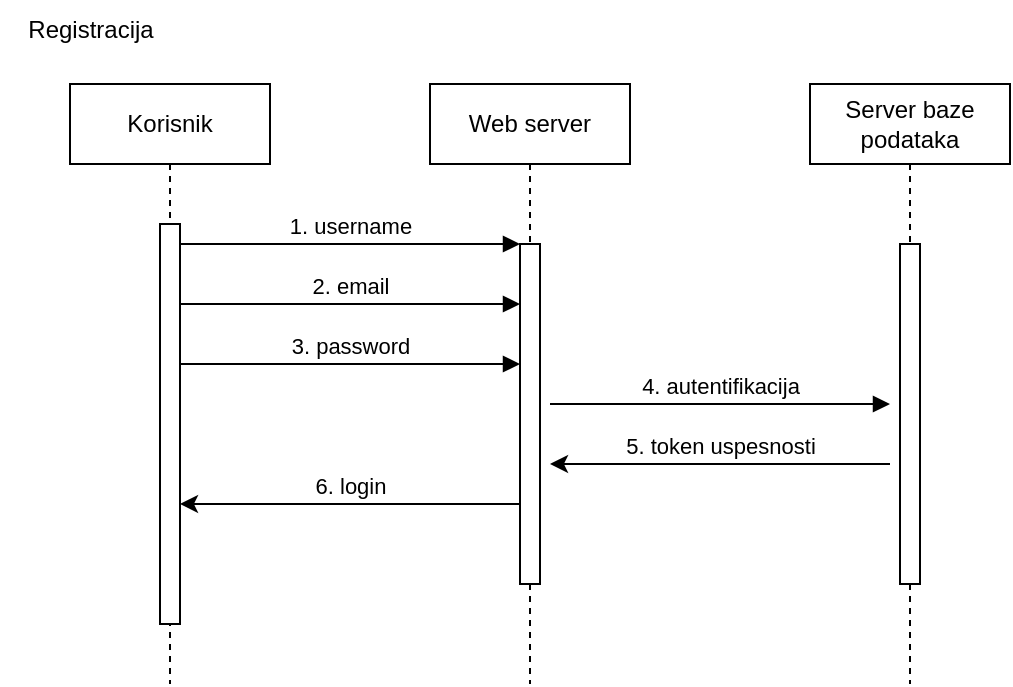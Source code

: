 <mxfile version="23.1.1" type="device" pages="9">
  <diagram name="REgistracija" id="2YBvvXClWsGukQMizWep">
    <mxGraphModel dx="1434" dy="746" grid="1" gridSize="10" guides="1" tooltips="1" connect="1" arrows="1" fold="1" page="1" pageScale="1" pageWidth="850" pageHeight="1100" math="0" shadow="0">
      <root>
        <mxCell id="0" />
        <mxCell id="1" parent="0" />
        <mxCell id="aM9ryv3xv72pqoxQDRHE-1" value="Korisnik" style="shape=umlLifeline;perimeter=lifelinePerimeter;whiteSpace=wrap;html=1;container=0;dropTarget=0;collapsible=0;recursiveResize=0;outlineConnect=0;portConstraint=eastwest;newEdgeStyle={&quot;edgeStyle&quot;:&quot;elbowEdgeStyle&quot;,&quot;elbow&quot;:&quot;vertical&quot;,&quot;curved&quot;:0,&quot;rounded&quot;:0};" parent="1" vertex="1">
          <mxGeometry x="100" y="160" width="100" height="300" as="geometry" />
        </mxCell>
        <mxCell id="aM9ryv3xv72pqoxQDRHE-2" value="" style="html=1;points=[];perimeter=orthogonalPerimeter;outlineConnect=0;targetShapes=umlLifeline;portConstraint=eastwest;newEdgeStyle={&quot;edgeStyle&quot;:&quot;elbowEdgeStyle&quot;,&quot;elbow&quot;:&quot;vertical&quot;,&quot;curved&quot;:0,&quot;rounded&quot;:0};" parent="aM9ryv3xv72pqoxQDRHE-1" vertex="1">
          <mxGeometry x="45" y="70" width="10" height="200" as="geometry" />
        </mxCell>
        <mxCell id="aM9ryv3xv72pqoxQDRHE-5" value="Web server" style="shape=umlLifeline;perimeter=lifelinePerimeter;whiteSpace=wrap;html=1;container=0;dropTarget=0;collapsible=0;recursiveResize=0;outlineConnect=0;portConstraint=eastwest;newEdgeStyle={&quot;edgeStyle&quot;:&quot;elbowEdgeStyle&quot;,&quot;elbow&quot;:&quot;vertical&quot;,&quot;curved&quot;:0,&quot;rounded&quot;:0};" parent="1" vertex="1">
          <mxGeometry x="280" y="160" width="100" height="300" as="geometry" />
        </mxCell>
        <mxCell id="aM9ryv3xv72pqoxQDRHE-6" value="" style="html=1;points=[];perimeter=orthogonalPerimeter;outlineConnect=0;targetShapes=umlLifeline;portConstraint=eastwest;newEdgeStyle={&quot;edgeStyle&quot;:&quot;elbowEdgeStyle&quot;,&quot;elbow&quot;:&quot;vertical&quot;,&quot;curved&quot;:0,&quot;rounded&quot;:0};" parent="aM9ryv3xv72pqoxQDRHE-5" vertex="1">
          <mxGeometry x="45" y="80" width="10" height="170" as="geometry" />
        </mxCell>
        <mxCell id="aM9ryv3xv72pqoxQDRHE-7" value="1. username" style="html=1;verticalAlign=bottom;endArrow=block;edgeStyle=elbowEdgeStyle;elbow=vertical;curved=0;rounded=0;" parent="1" source="aM9ryv3xv72pqoxQDRHE-2" target="aM9ryv3xv72pqoxQDRHE-6" edge="1">
          <mxGeometry relative="1" as="geometry">
            <mxPoint x="255" y="250" as="sourcePoint" />
            <Array as="points">
              <mxPoint x="240" y="240" />
            </Array>
          </mxGeometry>
        </mxCell>
        <mxCell id="3TdVH7qiWLZgvdQ-yT3I-3" value="Server baze podataka" style="shape=umlLifeline;perimeter=lifelinePerimeter;whiteSpace=wrap;html=1;container=0;dropTarget=0;collapsible=0;recursiveResize=0;outlineConnect=0;portConstraint=eastwest;newEdgeStyle={&quot;edgeStyle&quot;:&quot;elbowEdgeStyle&quot;,&quot;elbow&quot;:&quot;vertical&quot;,&quot;curved&quot;:0,&quot;rounded&quot;:0};" parent="1" vertex="1">
          <mxGeometry x="470" y="160" width="100" height="300" as="geometry" />
        </mxCell>
        <mxCell id="3TdVH7qiWLZgvdQ-yT3I-4" value="" style="html=1;points=[];perimeter=orthogonalPerimeter;outlineConnect=0;targetShapes=umlLifeline;portConstraint=eastwest;newEdgeStyle={&quot;edgeStyle&quot;:&quot;elbowEdgeStyle&quot;,&quot;elbow&quot;:&quot;vertical&quot;,&quot;curved&quot;:0,&quot;rounded&quot;:0};" parent="3TdVH7qiWLZgvdQ-yT3I-3" vertex="1">
          <mxGeometry x="45" y="80" width="10" height="170" as="geometry" />
        </mxCell>
        <mxCell id="3TdVH7qiWLZgvdQ-yT3I-5" value="Registracija" style="text;html=1;align=center;verticalAlign=middle;resizable=0;points=[];autosize=1;strokeColor=none;fillColor=none;" parent="1" vertex="1">
          <mxGeometry x="65" y="118" width="90" height="30" as="geometry" />
        </mxCell>
        <mxCell id="3TdVH7qiWLZgvdQ-yT3I-6" value="2. email" style="html=1;verticalAlign=bottom;endArrow=block;edgeStyle=elbowEdgeStyle;elbow=vertical;curved=0;rounded=0;" parent="1" edge="1">
          <mxGeometry relative="1" as="geometry">
            <mxPoint x="155" y="270" as="sourcePoint" />
            <Array as="points">
              <mxPoint x="240" y="270" />
            </Array>
            <mxPoint x="325" y="270" as="targetPoint" />
          </mxGeometry>
        </mxCell>
        <mxCell id="3TdVH7qiWLZgvdQ-yT3I-7" value="3. password" style="html=1;verticalAlign=bottom;endArrow=block;edgeStyle=elbowEdgeStyle;elbow=vertical;curved=0;rounded=0;" parent="1" edge="1">
          <mxGeometry relative="1" as="geometry">
            <mxPoint x="155" y="300" as="sourcePoint" />
            <Array as="points">
              <mxPoint x="240" y="300" />
            </Array>
            <mxPoint x="325" y="300" as="targetPoint" />
          </mxGeometry>
        </mxCell>
        <mxCell id="3TdVH7qiWLZgvdQ-yT3I-8" value="4. autentifikacija" style="html=1;verticalAlign=bottom;endArrow=block;edgeStyle=elbowEdgeStyle;elbow=vertical;curved=0;rounded=0;" parent="1" edge="1">
          <mxGeometry relative="1" as="geometry">
            <mxPoint x="340" y="320" as="sourcePoint" />
            <Array as="points">
              <mxPoint x="425" y="320" />
            </Array>
            <mxPoint x="510" y="320" as="targetPoint" />
          </mxGeometry>
        </mxCell>
        <mxCell id="3TdVH7qiWLZgvdQ-yT3I-10" value="5. token uspesnosti" style="html=1;verticalAlign=bottom;endArrow=none;edgeStyle=elbowEdgeStyle;elbow=vertical;curved=0;rounded=0;startArrow=classic;startFill=1;endFill=0;" parent="1" edge="1">
          <mxGeometry relative="1" as="geometry">
            <mxPoint x="340" y="350" as="sourcePoint" />
            <Array as="points">
              <mxPoint x="425" y="350" />
            </Array>
            <mxPoint x="510" y="350" as="targetPoint" />
          </mxGeometry>
        </mxCell>
        <mxCell id="3TdVH7qiWLZgvdQ-yT3I-11" value="6. login" style="html=1;verticalAlign=bottom;endArrow=none;edgeStyle=elbowEdgeStyle;elbow=vertical;curved=0;rounded=0;startArrow=classic;startFill=1;endFill=0;" parent="1" edge="1">
          <mxGeometry x="0.002" relative="1" as="geometry">
            <mxPoint x="155" y="370" as="sourcePoint" />
            <Array as="points">
              <mxPoint x="240" y="370" />
            </Array>
            <mxPoint x="325" y="370" as="targetPoint" />
            <mxPoint as="offset" />
          </mxGeometry>
        </mxCell>
      </root>
    </mxGraphModel>
  </diagram>
  <diagram id="JljiP72Y0FY61NSvbuGk" name="login">
    <mxGraphModel dx="1434" dy="746" grid="1" gridSize="10" guides="1" tooltips="1" connect="1" arrows="1" fold="1" page="1" pageScale="1" pageWidth="827" pageHeight="1169" math="0" shadow="0">
      <root>
        <mxCell id="0" />
        <mxCell id="1" parent="0" />
        <mxCell id="v1pTGe6G8Qlj0OJYe4Kr-1" value="Korisnik" style="shape=umlLifeline;perimeter=lifelinePerimeter;whiteSpace=wrap;html=1;container=0;dropTarget=0;collapsible=0;recursiveResize=0;outlineConnect=0;portConstraint=eastwest;newEdgeStyle={&quot;edgeStyle&quot;:&quot;elbowEdgeStyle&quot;,&quot;elbow&quot;:&quot;vertical&quot;,&quot;curved&quot;:0,&quot;rounded&quot;:0};" parent="1" vertex="1">
          <mxGeometry x="100" y="160" width="100" height="300" as="geometry" />
        </mxCell>
        <mxCell id="v1pTGe6G8Qlj0OJYe4Kr-2" value="" style="html=1;points=[];perimeter=orthogonalPerimeter;outlineConnect=0;targetShapes=umlLifeline;portConstraint=eastwest;newEdgeStyle={&quot;edgeStyle&quot;:&quot;elbowEdgeStyle&quot;,&quot;elbow&quot;:&quot;vertical&quot;,&quot;curved&quot;:0,&quot;rounded&quot;:0};" parent="v1pTGe6G8Qlj0OJYe4Kr-1" vertex="1">
          <mxGeometry x="45" y="70" width="10" height="200" as="geometry" />
        </mxCell>
        <mxCell id="v1pTGe6G8Qlj0OJYe4Kr-3" value="Web server" style="shape=umlLifeline;perimeter=lifelinePerimeter;whiteSpace=wrap;html=1;container=0;dropTarget=0;collapsible=0;recursiveResize=0;outlineConnect=0;portConstraint=eastwest;newEdgeStyle={&quot;edgeStyle&quot;:&quot;elbowEdgeStyle&quot;,&quot;elbow&quot;:&quot;vertical&quot;,&quot;curved&quot;:0,&quot;rounded&quot;:0};" parent="1" vertex="1">
          <mxGeometry x="280" y="160" width="100" height="300" as="geometry" />
        </mxCell>
        <mxCell id="v1pTGe6G8Qlj0OJYe4Kr-4" value="" style="html=1;points=[];perimeter=orthogonalPerimeter;outlineConnect=0;targetShapes=umlLifeline;portConstraint=eastwest;newEdgeStyle={&quot;edgeStyle&quot;:&quot;elbowEdgeStyle&quot;,&quot;elbow&quot;:&quot;vertical&quot;,&quot;curved&quot;:0,&quot;rounded&quot;:0};" parent="v1pTGe6G8Qlj0OJYe4Kr-3" vertex="1">
          <mxGeometry x="45" y="80" width="10" height="170" as="geometry" />
        </mxCell>
        <mxCell id="v1pTGe6G8Qlj0OJYe4Kr-5" value="1. username" style="html=1;verticalAlign=bottom;endArrow=block;edgeStyle=elbowEdgeStyle;elbow=vertical;curved=0;rounded=0;" parent="1" source="v1pTGe6G8Qlj0OJYe4Kr-2" target="v1pTGe6G8Qlj0OJYe4Kr-4" edge="1">
          <mxGeometry relative="1" as="geometry">
            <mxPoint x="255" y="250" as="sourcePoint" />
            <Array as="points">
              <mxPoint x="240" y="240" />
            </Array>
          </mxGeometry>
        </mxCell>
        <mxCell id="v1pTGe6G8Qlj0OJYe4Kr-6" value="Server baze podataka" style="shape=umlLifeline;perimeter=lifelinePerimeter;whiteSpace=wrap;html=1;container=0;dropTarget=0;collapsible=0;recursiveResize=0;outlineConnect=0;portConstraint=eastwest;newEdgeStyle={&quot;edgeStyle&quot;:&quot;elbowEdgeStyle&quot;,&quot;elbow&quot;:&quot;vertical&quot;,&quot;curved&quot;:0,&quot;rounded&quot;:0};" parent="1" vertex="1">
          <mxGeometry x="470" y="160" width="100" height="300" as="geometry" />
        </mxCell>
        <mxCell id="v1pTGe6G8Qlj0OJYe4Kr-7" value="" style="html=1;points=[];perimeter=orthogonalPerimeter;outlineConnect=0;targetShapes=umlLifeline;portConstraint=eastwest;newEdgeStyle={&quot;edgeStyle&quot;:&quot;elbowEdgeStyle&quot;,&quot;elbow&quot;:&quot;vertical&quot;,&quot;curved&quot;:0,&quot;rounded&quot;:0};" parent="v1pTGe6G8Qlj0OJYe4Kr-6" vertex="1">
          <mxGeometry x="45" y="80" width="10" height="170" as="geometry" />
        </mxCell>
        <mxCell id="v1pTGe6G8Qlj0OJYe4Kr-8" value="Login" style="text;html=1;align=center;verticalAlign=middle;resizable=0;points=[];autosize=1;strokeColor=none;fillColor=none;" parent="1" vertex="1">
          <mxGeometry x="85" y="118" width="50" height="30" as="geometry" />
        </mxCell>
        <mxCell id="v1pTGe6G8Qlj0OJYe4Kr-10" value="2. password" style="html=1;verticalAlign=bottom;endArrow=block;edgeStyle=elbowEdgeStyle;elbow=vertical;curved=0;rounded=0;" parent="1" edge="1">
          <mxGeometry relative="1" as="geometry">
            <mxPoint x="155" y="300" as="sourcePoint" />
            <Array as="points">
              <mxPoint x="240" y="300" />
            </Array>
            <mxPoint x="325" y="300" as="targetPoint" />
          </mxGeometry>
        </mxCell>
        <mxCell id="v1pTGe6G8Qlj0OJYe4Kr-11" value="3. autentifikacija" style="html=1;verticalAlign=bottom;endArrow=block;edgeStyle=elbowEdgeStyle;elbow=vertical;curved=0;rounded=0;" parent="1" edge="1">
          <mxGeometry relative="1" as="geometry">
            <mxPoint x="340" y="320" as="sourcePoint" />
            <Array as="points">
              <mxPoint x="425" y="320" />
            </Array>
            <mxPoint x="510" y="320" as="targetPoint" />
          </mxGeometry>
        </mxCell>
        <mxCell id="v1pTGe6G8Qlj0OJYe4Kr-12" value="4. token uspesnosti" style="html=1;verticalAlign=bottom;endArrow=none;edgeStyle=elbowEdgeStyle;elbow=vertical;curved=0;rounded=0;startArrow=classic;startFill=1;endFill=0;" parent="1" edge="1">
          <mxGeometry relative="1" as="geometry">
            <mxPoint x="340" y="350" as="sourcePoint" />
            <Array as="points">
              <mxPoint x="425" y="350" />
            </Array>
            <mxPoint x="510" y="350" as="targetPoint" />
          </mxGeometry>
        </mxCell>
        <mxCell id="v1pTGe6G8Qlj0OJYe4Kr-13" value="5. početna stranica" style="html=1;verticalAlign=bottom;endArrow=none;edgeStyle=elbowEdgeStyle;elbow=vertical;curved=0;rounded=0;startArrow=classic;startFill=1;endFill=0;" parent="1" edge="1">
          <mxGeometry x="0.002" relative="1" as="geometry">
            <mxPoint x="155" y="370" as="sourcePoint" />
            <Array as="points">
              <mxPoint x="240" y="370" />
            </Array>
            <mxPoint x="325" y="370" as="targetPoint" />
            <mxPoint as="offset" />
          </mxGeometry>
        </mxCell>
      </root>
    </mxGraphModel>
  </diagram>
  <diagram id="O-oDlVrFE5S7ze4-9TcG" name="Kreiranjekurseva">
    <mxGraphModel dx="1434" dy="746" grid="1" gridSize="10" guides="1" tooltips="1" connect="1" arrows="1" fold="1" page="1" pageScale="1" pageWidth="827" pageHeight="1169" math="0" shadow="0">
      <root>
        <mxCell id="0" />
        <mxCell id="1" parent="0" />
        <mxCell id="4GGPjOei5-OUuykn87VU-1" value="Korisnik" style="shape=umlLifeline;perimeter=lifelinePerimeter;whiteSpace=wrap;html=1;container=0;dropTarget=0;collapsible=0;recursiveResize=0;outlineConnect=0;portConstraint=eastwest;newEdgeStyle={&quot;edgeStyle&quot;:&quot;elbowEdgeStyle&quot;,&quot;elbow&quot;:&quot;vertical&quot;,&quot;curved&quot;:0,&quot;rounded&quot;:0};" parent="1" vertex="1">
          <mxGeometry x="100" y="160" width="100" height="300" as="geometry" />
        </mxCell>
        <mxCell id="4GGPjOei5-OUuykn87VU-2" value="" style="html=1;points=[];perimeter=orthogonalPerimeter;outlineConnect=0;targetShapes=umlLifeline;portConstraint=eastwest;newEdgeStyle={&quot;edgeStyle&quot;:&quot;elbowEdgeStyle&quot;,&quot;elbow&quot;:&quot;vertical&quot;,&quot;curved&quot;:0,&quot;rounded&quot;:0};" parent="4GGPjOei5-OUuykn87VU-1" vertex="1">
          <mxGeometry x="45" y="70" width="10" height="200" as="geometry" />
        </mxCell>
        <mxCell id="4GGPjOei5-OUuykn87VU-3" value="Web server" style="shape=umlLifeline;perimeter=lifelinePerimeter;whiteSpace=wrap;html=1;container=0;dropTarget=0;collapsible=0;recursiveResize=0;outlineConnect=0;portConstraint=eastwest;newEdgeStyle={&quot;edgeStyle&quot;:&quot;elbowEdgeStyle&quot;,&quot;elbow&quot;:&quot;vertical&quot;,&quot;curved&quot;:0,&quot;rounded&quot;:0};" parent="1" vertex="1">
          <mxGeometry x="280" y="160" width="100" height="300" as="geometry" />
        </mxCell>
        <mxCell id="4GGPjOei5-OUuykn87VU-4" value="" style="html=1;points=[];perimeter=orthogonalPerimeter;outlineConnect=0;targetShapes=umlLifeline;portConstraint=eastwest;newEdgeStyle={&quot;edgeStyle&quot;:&quot;elbowEdgeStyle&quot;,&quot;elbow&quot;:&quot;vertical&quot;,&quot;curved&quot;:0,&quot;rounded&quot;:0};" parent="4GGPjOei5-OUuykn87VU-3" vertex="1">
          <mxGeometry x="45" y="80" width="10" height="170" as="geometry" />
        </mxCell>
        <mxCell id="4GGPjOei5-OUuykn87VU-5" value="1. podaci o kursu" style="html=1;verticalAlign=bottom;endArrow=block;edgeStyle=elbowEdgeStyle;elbow=vertical;curved=0;rounded=0;" parent="1" source="4GGPjOei5-OUuykn87VU-2" target="4GGPjOei5-OUuykn87VU-4" edge="1">
          <mxGeometry relative="1" as="geometry">
            <mxPoint x="255" y="250" as="sourcePoint" />
            <Array as="points">
              <mxPoint x="240" y="240" />
            </Array>
          </mxGeometry>
        </mxCell>
        <mxCell id="4GGPjOei5-OUuykn87VU-6" value="Server baze podataka" style="shape=umlLifeline;perimeter=lifelinePerimeter;whiteSpace=wrap;html=1;container=0;dropTarget=0;collapsible=0;recursiveResize=0;outlineConnect=0;portConstraint=eastwest;newEdgeStyle={&quot;edgeStyle&quot;:&quot;elbowEdgeStyle&quot;,&quot;elbow&quot;:&quot;vertical&quot;,&quot;curved&quot;:0,&quot;rounded&quot;:0};" parent="1" vertex="1">
          <mxGeometry x="470" y="160" width="100" height="300" as="geometry" />
        </mxCell>
        <mxCell id="4GGPjOei5-OUuykn87VU-7" value="" style="html=1;points=[];perimeter=orthogonalPerimeter;outlineConnect=0;targetShapes=umlLifeline;portConstraint=eastwest;newEdgeStyle={&quot;edgeStyle&quot;:&quot;elbowEdgeStyle&quot;,&quot;elbow&quot;:&quot;vertical&quot;,&quot;curved&quot;:0,&quot;rounded&quot;:0};" parent="4GGPjOei5-OUuykn87VU-6" vertex="1">
          <mxGeometry x="45" y="80" width="10" height="170" as="geometry" />
        </mxCell>
        <mxCell id="4GGPjOei5-OUuykn87VU-8" value="Kreiranje kursa (admin)" style="text;html=1;align=center;verticalAlign=middle;resizable=0;points=[];autosize=1;strokeColor=none;fillColor=none;" parent="1" vertex="1">
          <mxGeometry x="35" y="118" width="150" height="30" as="geometry" />
        </mxCell>
        <mxCell id="4GGPjOei5-OUuykn87VU-11" value="2. dodavanje u bazu" style="html=1;verticalAlign=bottom;endArrow=block;edgeStyle=elbowEdgeStyle;elbow=vertical;curved=0;rounded=0;" parent="1" edge="1">
          <mxGeometry relative="1" as="geometry">
            <mxPoint x="340" y="320" as="sourcePoint" />
            <Array as="points">
              <mxPoint x="425" y="320" />
            </Array>
            <mxPoint x="510" y="320" as="targetPoint" />
          </mxGeometry>
        </mxCell>
        <mxCell id="_aW0lCW29etLEhAonlcT-1" value="3. početna stranica" style="html=1;verticalAlign=bottom;endArrow=none;edgeStyle=elbowEdgeStyle;elbow=vertical;curved=0;rounded=0;startArrow=classic;startFill=1;endFill=0;" parent="1" edge="1">
          <mxGeometry x="0.002" relative="1" as="geometry">
            <mxPoint x="155" y="370" as="sourcePoint" />
            <Array as="points">
              <mxPoint x="240" y="370" />
            </Array>
            <mxPoint x="325" y="370" as="targetPoint" />
            <mxPoint as="offset" />
          </mxGeometry>
        </mxCell>
      </root>
    </mxGraphModel>
  </diagram>
  <diagram id="i7LvIbNLsFme_Bk2Y-c9" name="dodati">
    <mxGraphModel dx="1434" dy="746" grid="1" gridSize="10" guides="1" tooltips="1" connect="1" arrows="1" fold="1" page="1" pageScale="1" pageWidth="827" pageHeight="1169" math="0" shadow="0">
      <root>
        <mxCell id="0" />
        <mxCell id="1" parent="0" />
        <mxCell id="n5LnUBywWtIaUaXwWhBe-1" value="Korisnik" style="shape=umlLifeline;perimeter=lifelinePerimeter;whiteSpace=wrap;html=1;container=0;dropTarget=0;collapsible=0;recursiveResize=0;outlineConnect=0;portConstraint=eastwest;newEdgeStyle={&quot;edgeStyle&quot;:&quot;elbowEdgeStyle&quot;,&quot;elbow&quot;:&quot;vertical&quot;,&quot;curved&quot;:0,&quot;rounded&quot;:0};" parent="1" vertex="1">
          <mxGeometry x="100" y="160" width="100" height="300" as="geometry" />
        </mxCell>
        <mxCell id="n5LnUBywWtIaUaXwWhBe-2" value="" style="html=1;points=[];perimeter=orthogonalPerimeter;outlineConnect=0;targetShapes=umlLifeline;portConstraint=eastwest;newEdgeStyle={&quot;edgeStyle&quot;:&quot;elbowEdgeStyle&quot;,&quot;elbow&quot;:&quot;vertical&quot;,&quot;curved&quot;:0,&quot;rounded&quot;:0};" parent="n5LnUBywWtIaUaXwWhBe-1" vertex="1">
          <mxGeometry x="45" y="70" width="10" height="200" as="geometry" />
        </mxCell>
        <mxCell id="n5LnUBywWtIaUaXwWhBe-3" value="Web server" style="shape=umlLifeline;perimeter=lifelinePerimeter;whiteSpace=wrap;html=1;container=0;dropTarget=0;collapsible=0;recursiveResize=0;outlineConnect=0;portConstraint=eastwest;newEdgeStyle={&quot;edgeStyle&quot;:&quot;elbowEdgeStyle&quot;,&quot;elbow&quot;:&quot;vertical&quot;,&quot;curved&quot;:0,&quot;rounded&quot;:0};" parent="1" vertex="1">
          <mxGeometry x="280" y="160" width="100" height="300" as="geometry" />
        </mxCell>
        <mxCell id="n5LnUBywWtIaUaXwWhBe-4" value="" style="html=1;points=[];perimeter=orthogonalPerimeter;outlineConnect=0;targetShapes=umlLifeline;portConstraint=eastwest;newEdgeStyle={&quot;edgeStyle&quot;:&quot;elbowEdgeStyle&quot;,&quot;elbow&quot;:&quot;vertical&quot;,&quot;curved&quot;:0,&quot;rounded&quot;:0};" parent="n5LnUBywWtIaUaXwWhBe-3" vertex="1">
          <mxGeometry x="45" y="80" width="10" height="170" as="geometry" />
        </mxCell>
        <mxCell id="n5LnUBywWtIaUaXwWhBe-5" value="1. izbor kursa" style="html=1;verticalAlign=bottom;endArrow=block;edgeStyle=elbowEdgeStyle;elbow=vertical;curved=0;rounded=0;" parent="1" source="n5LnUBywWtIaUaXwWhBe-2" target="n5LnUBywWtIaUaXwWhBe-4" edge="1">
          <mxGeometry relative="1" as="geometry">
            <mxPoint x="255" y="250" as="sourcePoint" />
            <Array as="points">
              <mxPoint x="240" y="240" />
            </Array>
          </mxGeometry>
        </mxCell>
        <mxCell id="n5LnUBywWtIaUaXwWhBe-6" value="Server baze podataka" style="shape=umlLifeline;perimeter=lifelinePerimeter;whiteSpace=wrap;html=1;container=0;dropTarget=0;collapsible=0;recursiveResize=0;outlineConnect=0;portConstraint=eastwest;newEdgeStyle={&quot;edgeStyle&quot;:&quot;elbowEdgeStyle&quot;,&quot;elbow&quot;:&quot;vertical&quot;,&quot;curved&quot;:0,&quot;rounded&quot;:0};" parent="1" vertex="1">
          <mxGeometry x="470" y="160" width="100" height="300" as="geometry" />
        </mxCell>
        <mxCell id="n5LnUBywWtIaUaXwWhBe-7" value="" style="html=1;points=[];perimeter=orthogonalPerimeter;outlineConnect=0;targetShapes=umlLifeline;portConstraint=eastwest;newEdgeStyle={&quot;edgeStyle&quot;:&quot;elbowEdgeStyle&quot;,&quot;elbow&quot;:&quot;vertical&quot;,&quot;curved&quot;:0,&quot;rounded&quot;:0};" parent="n5LnUBywWtIaUaXwWhBe-6" vertex="1">
          <mxGeometry x="45" y="80" width="10" height="170" as="geometry" />
        </mxCell>
        <mxCell id="n5LnUBywWtIaUaXwWhBe-8" value="Dodati kurs u moje kurseve" style="text;html=1;align=center;verticalAlign=middle;resizable=0;points=[];autosize=1;strokeColor=none;fillColor=none;" parent="1" vertex="1">
          <mxGeometry x="25" y="118" width="170" height="30" as="geometry" />
        </mxCell>
        <mxCell id="n5LnUBywWtIaUaXwWhBe-11" value="2. dodavanje u bazu" style="html=1;verticalAlign=bottom;endArrow=block;edgeStyle=elbowEdgeStyle;elbow=vertical;curved=0;rounded=0;" parent="1" edge="1">
          <mxGeometry relative="1" as="geometry">
            <mxPoint x="340" y="320" as="sourcePoint" />
            <Array as="points">
              <mxPoint x="425" y="320" />
            </Array>
            <mxPoint x="510" y="320" as="targetPoint" />
          </mxGeometry>
        </mxCell>
        <mxCell id="n5LnUBywWtIaUaXwWhBe-13" value="3. početna stranica" style="html=1;verticalAlign=bottom;endArrow=none;edgeStyle=elbowEdgeStyle;elbow=vertical;curved=0;rounded=0;startArrow=classic;startFill=1;endFill=0;" parent="1" edge="1">
          <mxGeometry relative="1" as="geometry">
            <mxPoint x="155" y="370" as="sourcePoint" />
            <Array as="points">
              <mxPoint x="240" y="370" />
            </Array>
            <mxPoint x="325" y="370" as="targetPoint" />
          </mxGeometry>
        </mxCell>
      </root>
    </mxGraphModel>
  </diagram>
  <diagram id="TjKFazE4wa3N0nHxAXCo" name="CSV">
    <mxGraphModel dx="1434" dy="746" grid="1" gridSize="10" guides="1" tooltips="1" connect="1" arrows="1" fold="1" page="1" pageScale="1" pageWidth="827" pageHeight="1169" math="0" shadow="0">
      <root>
        <mxCell id="0" />
        <mxCell id="1" parent="0" />
        <mxCell id="j8xfpLl-ZdM5AnC6S1j6-1" value="Korisnik" style="shape=umlLifeline;perimeter=lifelinePerimeter;whiteSpace=wrap;html=1;container=0;dropTarget=0;collapsible=0;recursiveResize=0;outlineConnect=0;portConstraint=eastwest;newEdgeStyle={&quot;edgeStyle&quot;:&quot;elbowEdgeStyle&quot;,&quot;elbow&quot;:&quot;vertical&quot;,&quot;curved&quot;:0,&quot;rounded&quot;:0};" parent="1" vertex="1">
          <mxGeometry x="100" y="160" width="100" height="300" as="geometry" />
        </mxCell>
        <mxCell id="j8xfpLl-ZdM5AnC6S1j6-2" value="" style="html=1;points=[];perimeter=orthogonalPerimeter;outlineConnect=0;targetShapes=umlLifeline;portConstraint=eastwest;newEdgeStyle={&quot;edgeStyle&quot;:&quot;elbowEdgeStyle&quot;,&quot;elbow&quot;:&quot;vertical&quot;,&quot;curved&quot;:0,&quot;rounded&quot;:0};" parent="j8xfpLl-ZdM5AnC6S1j6-1" vertex="1">
          <mxGeometry x="45" y="70" width="10" height="200" as="geometry" />
        </mxCell>
        <mxCell id="j8xfpLl-ZdM5AnC6S1j6-3" value="Web server" style="shape=umlLifeline;perimeter=lifelinePerimeter;whiteSpace=wrap;html=1;container=0;dropTarget=0;collapsible=0;recursiveResize=0;outlineConnect=0;portConstraint=eastwest;newEdgeStyle={&quot;edgeStyle&quot;:&quot;elbowEdgeStyle&quot;,&quot;elbow&quot;:&quot;vertical&quot;,&quot;curved&quot;:0,&quot;rounded&quot;:0};" parent="1" vertex="1">
          <mxGeometry x="280" y="160" width="100" height="300" as="geometry" />
        </mxCell>
        <mxCell id="j8xfpLl-ZdM5AnC6S1j6-4" value="" style="html=1;points=[];perimeter=orthogonalPerimeter;outlineConnect=0;targetShapes=umlLifeline;portConstraint=eastwest;newEdgeStyle={&quot;edgeStyle&quot;:&quot;elbowEdgeStyle&quot;,&quot;elbow&quot;:&quot;vertical&quot;,&quot;curved&quot;:0,&quot;rounded&quot;:0};" parent="j8xfpLl-ZdM5AnC6S1j6-3" vertex="1">
          <mxGeometry x="45" y="80" width="10" height="170" as="geometry" />
        </mxCell>
        <mxCell id="j8xfpLl-ZdM5AnC6S1j6-5" value="1. izvoz" style="html=1;verticalAlign=bottom;endArrow=block;edgeStyle=elbowEdgeStyle;elbow=vertical;curved=0;rounded=0;" parent="1" source="j8xfpLl-ZdM5AnC6S1j6-2" target="j8xfpLl-ZdM5AnC6S1j6-4" edge="1">
          <mxGeometry relative="1" as="geometry">
            <mxPoint x="255" y="250" as="sourcePoint" />
            <Array as="points">
              <mxPoint x="240" y="240" />
            </Array>
          </mxGeometry>
        </mxCell>
        <mxCell id="j8xfpLl-ZdM5AnC6S1j6-6" value="Server baze podataka" style="shape=umlLifeline;perimeter=lifelinePerimeter;whiteSpace=wrap;html=1;container=0;dropTarget=0;collapsible=0;recursiveResize=0;outlineConnect=0;portConstraint=eastwest;newEdgeStyle={&quot;edgeStyle&quot;:&quot;elbowEdgeStyle&quot;,&quot;elbow&quot;:&quot;vertical&quot;,&quot;curved&quot;:0,&quot;rounded&quot;:0};" parent="1" vertex="1">
          <mxGeometry x="470" y="160" width="100" height="300" as="geometry" />
        </mxCell>
        <mxCell id="j8xfpLl-ZdM5AnC6S1j6-7" value="" style="html=1;points=[];perimeter=orthogonalPerimeter;outlineConnect=0;targetShapes=umlLifeline;portConstraint=eastwest;newEdgeStyle={&quot;edgeStyle&quot;:&quot;elbowEdgeStyle&quot;,&quot;elbow&quot;:&quot;vertical&quot;,&quot;curved&quot;:0,&quot;rounded&quot;:0};" parent="j8xfpLl-ZdM5AnC6S1j6-6" vertex="1">
          <mxGeometry x="45" y="80" width="10" height="170" as="geometry" />
        </mxCell>
        <mxCell id="j8xfpLl-ZdM5AnC6S1j6-8" value="Izvoz CSV" style="text;html=1;align=center;verticalAlign=middle;resizable=0;points=[];autosize=1;strokeColor=none;fillColor=none;" parent="1" vertex="1">
          <mxGeometry x="70" y="118" width="80" height="30" as="geometry" />
        </mxCell>
        <mxCell id="j8xfpLl-ZdM5AnC6S1j6-9" value="2. upit bazi" style="html=1;verticalAlign=bottom;endArrow=block;edgeStyle=elbowEdgeStyle;elbow=horizontal;curved=0;rounded=0;" parent="1" edge="1">
          <mxGeometry relative="1" as="geometry">
            <mxPoint x="340" y="320" as="sourcePoint" />
            <Array as="points">
              <mxPoint x="425" y="320" />
            </Array>
            <mxPoint x="510" y="320" as="targetPoint" />
          </mxGeometry>
        </mxCell>
        <mxCell id="j8xfpLl-ZdM5AnC6S1j6-10" value="3. CSV dokument" style="html=1;verticalAlign=bottom;endArrow=none;edgeStyle=elbowEdgeStyle;elbow=vertical;curved=0;rounded=0;startArrow=classic;startFill=1;endFill=0;" parent="1" edge="1">
          <mxGeometry relative="1" as="geometry">
            <mxPoint x="155" y="370" as="sourcePoint" />
            <Array as="points">
              <mxPoint x="240" y="370" />
            </Array>
            <mxPoint x="325" y="370" as="targetPoint" />
          </mxGeometry>
        </mxCell>
        <mxCell id="j8xfpLl-ZdM5AnC6S1j6-11" value="" style="html=1;verticalAlign=bottom;endArrow=none;edgeStyle=elbowEdgeStyle;elbow=vertical;curved=0;rounded=0;startArrow=classic;startFill=1;endFill=0;" parent="1" edge="1">
          <mxGeometry relative="1" as="geometry">
            <mxPoint x="340" y="340" as="sourcePoint" />
            <Array as="points">
              <mxPoint x="425" y="340" />
            </Array>
            <mxPoint x="510" y="340" as="targetPoint" />
          </mxGeometry>
        </mxCell>
      </root>
    </mxGraphModel>
  </diagram>
  <diagram id="-Sjj4tvWGIHnv-kEo1Z0" name="pretraga">
    <mxGraphModel dx="1434" dy="746" grid="1" gridSize="10" guides="1" tooltips="1" connect="1" arrows="1" fold="1" page="1" pageScale="1" pageWidth="827" pageHeight="1169" math="0" shadow="0">
      <root>
        <mxCell id="0" />
        <mxCell id="1" parent="0" />
        <mxCell id="NWt4U4b9o_1YItfjKk25-1" value="Korisnik" style="shape=umlLifeline;perimeter=lifelinePerimeter;whiteSpace=wrap;html=1;container=0;dropTarget=0;collapsible=0;recursiveResize=0;outlineConnect=0;portConstraint=eastwest;newEdgeStyle={&quot;edgeStyle&quot;:&quot;elbowEdgeStyle&quot;,&quot;elbow&quot;:&quot;vertical&quot;,&quot;curved&quot;:0,&quot;rounded&quot;:0};" parent="1" vertex="1">
          <mxGeometry x="100" y="160" width="100" height="300" as="geometry" />
        </mxCell>
        <mxCell id="NWt4U4b9o_1YItfjKk25-2" value="" style="html=1;points=[];perimeter=orthogonalPerimeter;outlineConnect=0;targetShapes=umlLifeline;portConstraint=eastwest;newEdgeStyle={&quot;edgeStyle&quot;:&quot;elbowEdgeStyle&quot;,&quot;elbow&quot;:&quot;vertical&quot;,&quot;curved&quot;:0,&quot;rounded&quot;:0};" parent="NWt4U4b9o_1YItfjKk25-1" vertex="1">
          <mxGeometry x="45" y="70" width="10" height="200" as="geometry" />
        </mxCell>
        <mxCell id="NWt4U4b9o_1YItfjKk25-3" value="Web server" style="shape=umlLifeline;perimeter=lifelinePerimeter;whiteSpace=wrap;html=1;container=0;dropTarget=0;collapsible=0;recursiveResize=0;outlineConnect=0;portConstraint=eastwest;newEdgeStyle={&quot;edgeStyle&quot;:&quot;elbowEdgeStyle&quot;,&quot;elbow&quot;:&quot;vertical&quot;,&quot;curved&quot;:0,&quot;rounded&quot;:0};" parent="1" vertex="1">
          <mxGeometry x="280" y="160" width="100" height="300" as="geometry" />
        </mxCell>
        <mxCell id="NWt4U4b9o_1YItfjKk25-4" value="" style="html=1;points=[];perimeter=orthogonalPerimeter;outlineConnect=0;targetShapes=umlLifeline;portConstraint=eastwest;newEdgeStyle={&quot;edgeStyle&quot;:&quot;elbowEdgeStyle&quot;,&quot;elbow&quot;:&quot;vertical&quot;,&quot;curved&quot;:0,&quot;rounded&quot;:0};" parent="NWt4U4b9o_1YItfjKk25-3" vertex="1">
          <mxGeometry x="45" y="80" width="10" height="170" as="geometry" />
        </mxCell>
        <mxCell id="NWt4U4b9o_1YItfjKk25-5" value="1. deo imena kursa" style="html=1;verticalAlign=bottom;endArrow=block;edgeStyle=elbowEdgeStyle;elbow=vertical;curved=0;rounded=0;" parent="1" source="NWt4U4b9o_1YItfjKk25-2" target="NWt4U4b9o_1YItfjKk25-4" edge="1">
          <mxGeometry relative="1" as="geometry">
            <mxPoint x="255" y="250" as="sourcePoint" />
            <Array as="points">
              <mxPoint x="240" y="240" />
            </Array>
          </mxGeometry>
        </mxCell>
        <mxCell id="NWt4U4b9o_1YItfjKk25-6" value="Server baze podataka" style="shape=umlLifeline;perimeter=lifelinePerimeter;whiteSpace=wrap;html=1;container=0;dropTarget=0;collapsible=0;recursiveResize=0;outlineConnect=0;portConstraint=eastwest;newEdgeStyle={&quot;edgeStyle&quot;:&quot;elbowEdgeStyle&quot;,&quot;elbow&quot;:&quot;vertical&quot;,&quot;curved&quot;:0,&quot;rounded&quot;:0};" parent="1" vertex="1">
          <mxGeometry x="470" y="160" width="100" height="300" as="geometry" />
        </mxCell>
        <mxCell id="NWt4U4b9o_1YItfjKk25-7" value="" style="html=1;points=[];perimeter=orthogonalPerimeter;outlineConnect=0;targetShapes=umlLifeline;portConstraint=eastwest;newEdgeStyle={&quot;edgeStyle&quot;:&quot;elbowEdgeStyle&quot;,&quot;elbow&quot;:&quot;vertical&quot;,&quot;curved&quot;:0,&quot;rounded&quot;:0};" parent="NWt4U4b9o_1YItfjKk25-6" vertex="1">
          <mxGeometry x="45" y="80" width="10" height="170" as="geometry" />
        </mxCell>
        <mxCell id="NWt4U4b9o_1YItfjKk25-8" value="Pretraga" style="text;html=1;align=center;verticalAlign=middle;resizable=0;points=[];autosize=1;strokeColor=none;fillColor=none;" parent="1" vertex="1">
          <mxGeometry x="75" y="118" width="70" height="30" as="geometry" />
        </mxCell>
        <mxCell id="NWt4U4b9o_1YItfjKk25-9" value="2. upit bazi" style="html=1;verticalAlign=bottom;endArrow=block;edgeStyle=elbowEdgeStyle;elbow=vertical;curved=0;rounded=0;" parent="1" edge="1">
          <mxGeometry relative="1" as="geometry">
            <mxPoint x="340" y="320" as="sourcePoint" />
            <Array as="points">
              <mxPoint x="425" y="320" />
            </Array>
            <mxPoint x="510" y="320" as="targetPoint" />
          </mxGeometry>
        </mxCell>
        <mxCell id="NWt4U4b9o_1YItfjKk25-10" value="3. lista odgovarajućih kurseva" style="html=1;verticalAlign=bottom;endArrow=none;edgeStyle=elbowEdgeStyle;elbow=vertical;curved=0;rounded=0;startArrow=classic;startFill=1;endFill=0;" parent="1" edge="1">
          <mxGeometry relative="1" as="geometry">
            <mxPoint x="155" y="370" as="sourcePoint" />
            <Array as="points">
              <mxPoint x="240" y="370" />
            </Array>
            <mxPoint x="325" y="370" as="targetPoint" />
          </mxGeometry>
        </mxCell>
        <mxCell id="NWt4U4b9o_1YItfjKk25-11" value="" style="html=1;verticalAlign=bottom;endArrow=none;edgeStyle=elbowEdgeStyle;elbow=vertical;curved=0;rounded=0;startArrow=classic;startFill=1;endFill=0;" parent="1" edge="1">
          <mxGeometry relative="1" as="geometry">
            <mxPoint x="340" y="340" as="sourcePoint" />
            <Array as="points">
              <mxPoint x="425" y="340" />
            </Array>
            <mxPoint x="510" y="340" as="targetPoint" />
          </mxGeometry>
        </mxCell>
      </root>
    </mxGraphModel>
  </diagram>
  <diagram name="kursevi" id="tRJNWyPm3kgg8nHyGvpv">
    <mxGraphModel dx="1434" dy="746" grid="1" gridSize="10" guides="1" tooltips="1" connect="1" arrows="1" fold="1" page="1" pageScale="1" pageWidth="827" pageHeight="1169" math="0" shadow="0">
      <root>
        <mxCell id="rggYH7T5KfJGc0f1hUze-0" />
        <mxCell id="rggYH7T5KfJGc0f1hUze-1" parent="rggYH7T5KfJGc0f1hUze-0" />
        <mxCell id="rggYH7T5KfJGc0f1hUze-2" value="Korisnik" style="shape=umlLifeline;perimeter=lifelinePerimeter;whiteSpace=wrap;html=1;container=0;dropTarget=0;collapsible=0;recursiveResize=0;outlineConnect=0;portConstraint=eastwest;newEdgeStyle={&quot;edgeStyle&quot;:&quot;elbowEdgeStyle&quot;,&quot;elbow&quot;:&quot;vertical&quot;,&quot;curved&quot;:0,&quot;rounded&quot;:0};" parent="rggYH7T5KfJGc0f1hUze-1" vertex="1">
          <mxGeometry x="100" y="160" width="100" height="300" as="geometry" />
        </mxCell>
        <mxCell id="rggYH7T5KfJGc0f1hUze-3" value="" style="html=1;points=[];perimeter=orthogonalPerimeter;outlineConnect=0;targetShapes=umlLifeline;portConstraint=eastwest;newEdgeStyle={&quot;edgeStyle&quot;:&quot;elbowEdgeStyle&quot;,&quot;elbow&quot;:&quot;vertical&quot;,&quot;curved&quot;:0,&quot;rounded&quot;:0};" parent="rggYH7T5KfJGc0f1hUze-2" vertex="1">
          <mxGeometry x="45" y="70" width="10" height="200" as="geometry" />
        </mxCell>
        <mxCell id="rggYH7T5KfJGc0f1hUze-4" value="Web server" style="shape=umlLifeline;perimeter=lifelinePerimeter;whiteSpace=wrap;html=1;container=0;dropTarget=0;collapsible=0;recursiveResize=0;outlineConnect=0;portConstraint=eastwest;newEdgeStyle={&quot;edgeStyle&quot;:&quot;elbowEdgeStyle&quot;,&quot;elbow&quot;:&quot;vertical&quot;,&quot;curved&quot;:0,&quot;rounded&quot;:0};" parent="rggYH7T5KfJGc0f1hUze-1" vertex="1">
          <mxGeometry x="280" y="160" width="100" height="300" as="geometry" />
        </mxCell>
        <mxCell id="rggYH7T5KfJGc0f1hUze-5" value="" style="html=1;points=[];perimeter=orthogonalPerimeter;outlineConnect=0;targetShapes=umlLifeline;portConstraint=eastwest;newEdgeStyle={&quot;edgeStyle&quot;:&quot;elbowEdgeStyle&quot;,&quot;elbow&quot;:&quot;vertical&quot;,&quot;curved&quot;:0,&quot;rounded&quot;:0};" parent="rggYH7T5KfJGc0f1hUze-4" vertex="1">
          <mxGeometry x="45" y="80" width="10" height="170" as="geometry" />
        </mxCell>
        <mxCell id="rggYH7T5KfJGc0f1hUze-6" value="1. zahtev za sve/moje kurseve" style="html=1;verticalAlign=bottom;endArrow=block;edgeStyle=elbowEdgeStyle;elbow=vertical;curved=0;rounded=0;" parent="rggYH7T5KfJGc0f1hUze-1" source="rggYH7T5KfJGc0f1hUze-3" target="rggYH7T5KfJGc0f1hUze-5" edge="1">
          <mxGeometry relative="1" as="geometry">
            <mxPoint x="255" y="250" as="sourcePoint" />
            <Array as="points">
              <mxPoint x="240" y="240" />
            </Array>
          </mxGeometry>
        </mxCell>
        <mxCell id="rggYH7T5KfJGc0f1hUze-7" value="Server baze podataka" style="shape=umlLifeline;perimeter=lifelinePerimeter;whiteSpace=wrap;html=1;container=0;dropTarget=0;collapsible=0;recursiveResize=0;outlineConnect=0;portConstraint=eastwest;newEdgeStyle={&quot;edgeStyle&quot;:&quot;elbowEdgeStyle&quot;,&quot;elbow&quot;:&quot;vertical&quot;,&quot;curved&quot;:0,&quot;rounded&quot;:0};" parent="rggYH7T5KfJGc0f1hUze-1" vertex="1">
          <mxGeometry x="470" y="160" width="100" height="300" as="geometry" />
        </mxCell>
        <mxCell id="rggYH7T5KfJGc0f1hUze-8" value="" style="html=1;points=[];perimeter=orthogonalPerimeter;outlineConnect=0;targetShapes=umlLifeline;portConstraint=eastwest;newEdgeStyle={&quot;edgeStyle&quot;:&quot;elbowEdgeStyle&quot;,&quot;elbow&quot;:&quot;vertical&quot;,&quot;curved&quot;:0,&quot;rounded&quot;:0};" parent="rggYH7T5KfJGc0f1hUze-7" vertex="1">
          <mxGeometry x="45" y="80" width="10" height="170" as="geometry" />
        </mxCell>
        <mxCell id="rggYH7T5KfJGc0f1hUze-9" value="Svi kursevi/moji kursevi" style="text;html=1;align=center;verticalAlign=middle;resizable=0;points=[];autosize=1;strokeColor=none;fillColor=none;" parent="rggYH7T5KfJGc0f1hUze-1" vertex="1">
          <mxGeometry x="35" y="118" width="150" height="30" as="geometry" />
        </mxCell>
        <mxCell id="rggYH7T5KfJGc0f1hUze-10" value="2. upit bazi" style="html=1;verticalAlign=bottom;endArrow=block;edgeStyle=elbowEdgeStyle;elbow=vertical;curved=0;rounded=0;" parent="rggYH7T5KfJGc0f1hUze-1" edge="1">
          <mxGeometry relative="1" as="geometry">
            <mxPoint x="340" y="320" as="sourcePoint" />
            <Array as="points">
              <mxPoint x="425" y="320" />
            </Array>
            <mxPoint x="510" y="320" as="targetPoint" />
          </mxGeometry>
        </mxCell>
        <mxCell id="rggYH7T5KfJGc0f1hUze-11" value="3. lista odgovarajućih kurseva" style="html=1;verticalAlign=bottom;endArrow=none;edgeStyle=elbowEdgeStyle;elbow=vertical;curved=0;rounded=0;startArrow=classic;startFill=1;endFill=0;" parent="rggYH7T5KfJGc0f1hUze-1" edge="1">
          <mxGeometry relative="1" as="geometry">
            <mxPoint x="155" y="370" as="sourcePoint" />
            <Array as="points">
              <mxPoint x="240" y="370" />
            </Array>
            <mxPoint x="325" y="370" as="targetPoint" />
          </mxGeometry>
        </mxCell>
        <mxCell id="rggYH7T5KfJGc0f1hUze-12" value="" style="html=1;verticalAlign=bottom;endArrow=none;edgeStyle=elbowEdgeStyle;elbow=vertical;curved=0;rounded=0;startArrow=classic;startFill=1;endFill=0;" parent="rggYH7T5KfJGc0f1hUze-1" edge="1">
          <mxGeometry relative="1" as="geometry">
            <mxPoint x="340" y="340" as="sourcePoint" />
            <Array as="points">
              <mxPoint x="425" y="340" />
            </Array>
            <mxPoint x="510" y="340" as="targetPoint" />
          </mxGeometry>
        </mxCell>
      </root>
    </mxGraphModel>
  </diagram>
  <diagram id="g5AgeUoU-fozJ4ZVW1RW" name="filtriranje">
    <mxGraphModel dx="1434" dy="746" grid="1" gridSize="10" guides="1" tooltips="1" connect="1" arrows="1" fold="1" page="1" pageScale="1" pageWidth="827" pageHeight="1169" math="0" shadow="0">
      <root>
        <mxCell id="0" />
        <mxCell id="1" parent="0" />
        <mxCell id="Felg6SLM8CnA7DBUWZC7-1" value="Korisnik" style="shape=umlLifeline;perimeter=lifelinePerimeter;whiteSpace=wrap;html=1;container=0;dropTarget=0;collapsible=0;recursiveResize=0;outlineConnect=0;portConstraint=eastwest;newEdgeStyle={&quot;edgeStyle&quot;:&quot;elbowEdgeStyle&quot;,&quot;elbow&quot;:&quot;vertical&quot;,&quot;curved&quot;:0,&quot;rounded&quot;:0};" parent="1" vertex="1">
          <mxGeometry x="100" y="160" width="100" height="300" as="geometry" />
        </mxCell>
        <mxCell id="Felg6SLM8CnA7DBUWZC7-2" value="" style="html=1;points=[];perimeter=orthogonalPerimeter;outlineConnect=0;targetShapes=umlLifeline;portConstraint=eastwest;newEdgeStyle={&quot;edgeStyle&quot;:&quot;elbowEdgeStyle&quot;,&quot;elbow&quot;:&quot;vertical&quot;,&quot;curved&quot;:0,&quot;rounded&quot;:0};" parent="Felg6SLM8CnA7DBUWZC7-1" vertex="1">
          <mxGeometry x="45" y="70" width="10" height="200" as="geometry" />
        </mxCell>
        <mxCell id="Felg6SLM8CnA7DBUWZC7-3" value="Web server" style="shape=umlLifeline;perimeter=lifelinePerimeter;whiteSpace=wrap;html=1;container=0;dropTarget=0;collapsible=0;recursiveResize=0;outlineConnect=0;portConstraint=eastwest;newEdgeStyle={&quot;edgeStyle&quot;:&quot;elbowEdgeStyle&quot;,&quot;elbow&quot;:&quot;vertical&quot;,&quot;curved&quot;:0,&quot;rounded&quot;:0};" parent="1" vertex="1">
          <mxGeometry x="280" y="160" width="100" height="300" as="geometry" />
        </mxCell>
        <mxCell id="Felg6SLM8CnA7DBUWZC7-4" value="" style="html=1;points=[];perimeter=orthogonalPerimeter;outlineConnect=0;targetShapes=umlLifeline;portConstraint=eastwest;newEdgeStyle={&quot;edgeStyle&quot;:&quot;elbowEdgeStyle&quot;,&quot;elbow&quot;:&quot;vertical&quot;,&quot;curved&quot;:0,&quot;rounded&quot;:0};" parent="Felg6SLM8CnA7DBUWZC7-3" vertex="1">
          <mxGeometry x="45" y="80" width="10" height="170" as="geometry" />
        </mxCell>
        <mxCell id="Felg6SLM8CnA7DBUWZC7-5" value="1. selekcija po zadatom filteru" style="html=1;verticalAlign=bottom;endArrow=block;edgeStyle=elbowEdgeStyle;elbow=vertical;curved=0;rounded=0;" parent="1" source="Felg6SLM8CnA7DBUWZC7-2" target="Felg6SLM8CnA7DBUWZC7-4" edge="1">
          <mxGeometry relative="1" as="geometry">
            <mxPoint x="255" y="250" as="sourcePoint" />
            <Array as="points">
              <mxPoint x="240" y="240" />
            </Array>
          </mxGeometry>
        </mxCell>
        <mxCell id="Felg6SLM8CnA7DBUWZC7-6" value="Server baze podataka" style="shape=umlLifeline;perimeter=lifelinePerimeter;whiteSpace=wrap;html=1;container=0;dropTarget=0;collapsible=0;recursiveResize=0;outlineConnect=0;portConstraint=eastwest;newEdgeStyle={&quot;edgeStyle&quot;:&quot;elbowEdgeStyle&quot;,&quot;elbow&quot;:&quot;vertical&quot;,&quot;curved&quot;:0,&quot;rounded&quot;:0};" parent="1" vertex="1">
          <mxGeometry x="470" y="160" width="100" height="300" as="geometry" />
        </mxCell>
        <mxCell id="Felg6SLM8CnA7DBUWZC7-7" value="" style="html=1;points=[];perimeter=orthogonalPerimeter;outlineConnect=0;targetShapes=umlLifeline;portConstraint=eastwest;newEdgeStyle={&quot;edgeStyle&quot;:&quot;elbowEdgeStyle&quot;,&quot;elbow&quot;:&quot;vertical&quot;,&quot;curved&quot;:0,&quot;rounded&quot;:0};" parent="Felg6SLM8CnA7DBUWZC7-6" vertex="1">
          <mxGeometry x="45" y="80" width="10" height="170" as="geometry" />
        </mxCell>
        <mxCell id="Felg6SLM8CnA7DBUWZC7-8" value="Filtriranje" style="text;html=1;align=center;verticalAlign=middle;resizable=0;points=[];autosize=1;strokeColor=none;fillColor=none;" parent="1" vertex="1">
          <mxGeometry x="75" y="118" width="70" height="30" as="geometry" />
        </mxCell>
        <mxCell id="Felg6SLM8CnA7DBUWZC7-9" value="2. upit bazi" style="html=1;verticalAlign=bottom;endArrow=block;edgeStyle=elbowEdgeStyle;elbow=vertical;curved=0;rounded=0;" parent="1" edge="1">
          <mxGeometry relative="1" as="geometry">
            <mxPoint x="340" y="320" as="sourcePoint" />
            <Array as="points">
              <mxPoint x="425" y="320" />
            </Array>
            <mxPoint x="510" y="320" as="targetPoint" />
          </mxGeometry>
        </mxCell>
        <mxCell id="Felg6SLM8CnA7DBUWZC7-10" value="3. lista odgovarajućih kurseva" style="html=1;verticalAlign=bottom;endArrow=none;edgeStyle=elbowEdgeStyle;elbow=vertical;curved=0;rounded=0;startArrow=classic;startFill=1;endFill=0;" parent="1" edge="1">
          <mxGeometry relative="1" as="geometry">
            <mxPoint x="155" y="370" as="sourcePoint" />
            <Array as="points">
              <mxPoint x="240" y="370" />
            </Array>
            <mxPoint x="325" y="370" as="targetPoint" />
          </mxGeometry>
        </mxCell>
        <mxCell id="Felg6SLM8CnA7DBUWZC7-11" value="" style="html=1;verticalAlign=bottom;endArrow=none;edgeStyle=elbowEdgeStyle;elbow=vertical;curved=0;rounded=0;startArrow=classic;startFill=1;endFill=0;" parent="1" edge="1">
          <mxGeometry relative="1" as="geometry">
            <mxPoint x="340" y="340" as="sourcePoint" />
            <Array as="points">
              <mxPoint x="425" y="340" />
            </Array>
            <mxPoint x="510" y="340" as="targetPoint" />
          </mxGeometry>
        </mxCell>
      </root>
    </mxGraphModel>
  </diagram>
  <diagram id="aOfpqq3JcRSP0ldP71gL" name="Page-9">
    <mxGraphModel dx="1434" dy="746" grid="1" gridSize="10" guides="1" tooltips="1" connect="1" arrows="1" fold="1" page="1" pageScale="1" pageWidth="827" pageHeight="1169" math="0" shadow="0">
      <root>
        <mxCell id="0" />
        <mxCell id="1" parent="0" />
        <mxCell id="NP6R1PlmnzuTUX2CUUq7-1" value="Baza podataka" style="rounded=0;whiteSpace=wrap;html=1;" parent="1" vertex="1">
          <mxGeometry x="350" y="350" width="120" height="60" as="geometry" />
        </mxCell>
      </root>
    </mxGraphModel>
  </diagram>
</mxfile>

